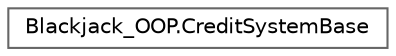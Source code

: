 digraph "Graphical Class Hierarchy"
{
 // LATEX_PDF_SIZE
  bgcolor="transparent";
  edge [fontname=Helvetica,fontsize=10,labelfontname=Helvetica,labelfontsize=10];
  node [fontname=Helvetica,fontsize=10,shape=box,height=0.2,width=0.4];
  rankdir="LR";
  Node0 [id="Node000000",label="Blackjack_OOP.CreditSystemBase",height=0.2,width=0.4,color="grey40", fillcolor="white", style="filled",URL="$class_blackjack___o_o_p_1_1_credit_system_base.html",tooltip=" "];
}
